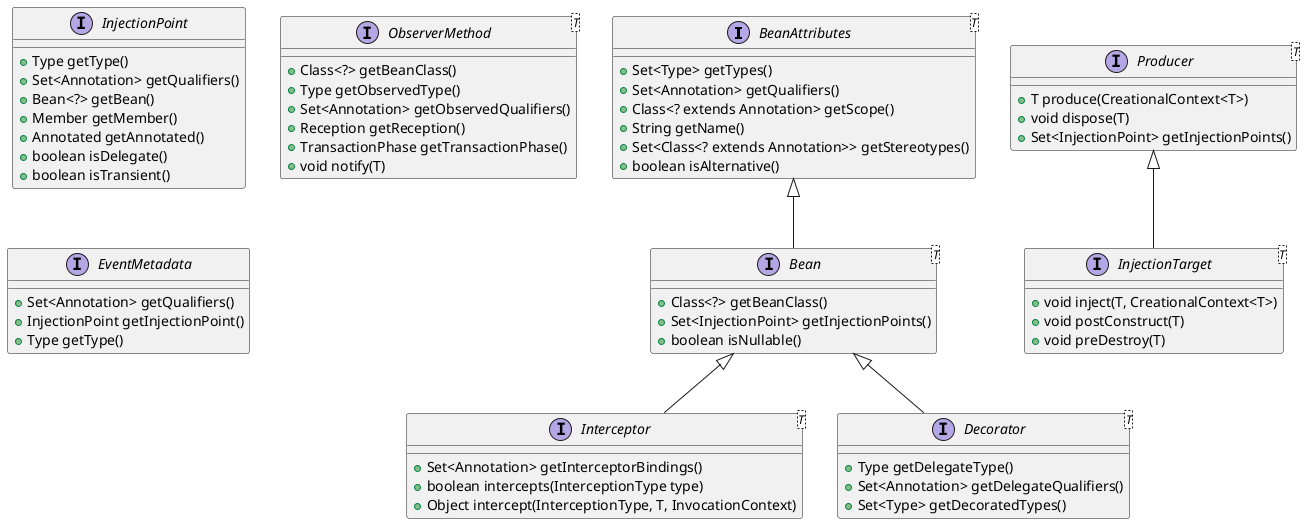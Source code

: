 @startuml

skinparam shadowing false
skinparam defaultFontName Consolas

BeanAttributes <|-- Bean
Bean <|-- Interceptor
Bean <|-- Decorator
Producer <|-- InjectionTarget


interface InjectionPoint {
    +Type getType()
    +Set<Annotation> getQualifiers()
    +Bean<?> getBean()
    +Member getMember()
    +Annotated getAnnotated()
    +boolean isDelegate()
    +boolean isTransient()
}


interface BeanAttributes<T> {
    +Set<Type> getTypes()
    +Set<Annotation> getQualifiers()
    +Class<? extends Annotation> getScope()
    +String getName()
    +Set<Class<? extends Annotation>> getStereotypes()
    +boolean isAlternative()
}


interface Bean<T> {
    +Class<?> getBeanClass()
    +Set<InjectionPoint> getInjectionPoints()
    +boolean isNullable()
}


interface Interceptor<T> {
    +Set<Annotation> getInterceptorBindings()
    +boolean intercepts(InterceptionType type)
    +Object intercept(InterceptionType, T, InvocationContext)
}

interface Decorator<T> {
    +Type getDelegateType()
    +Set<Annotation> getDelegateQualifiers()
    +Set<Type> getDecoratedTypes()
}


interface Producer<T> {
    +T produce(CreationalContext<T>)
    +void dispose(T)
    +Set<InjectionPoint> getInjectionPoints()
}

interface InjectionTarget<T> {
    +void inject(T, CreationalContext<T>)
    +void postConstruct(T)
    +void preDestroy(T)
}

interface ObserverMethod<T> {
    +Class<?> getBeanClass()
    +Type getObservedType()
    +Set<Annotation> getObservedQualifiers()
    +Reception getReception()
    +TransactionPhase getTransactionPhase()
    +void notify(T)
}


interface EventMetadata {
    +Set<Annotation> getQualifiers()
    +InjectionPoint getInjectionPoint()
    +Type getType()
}

@enduml